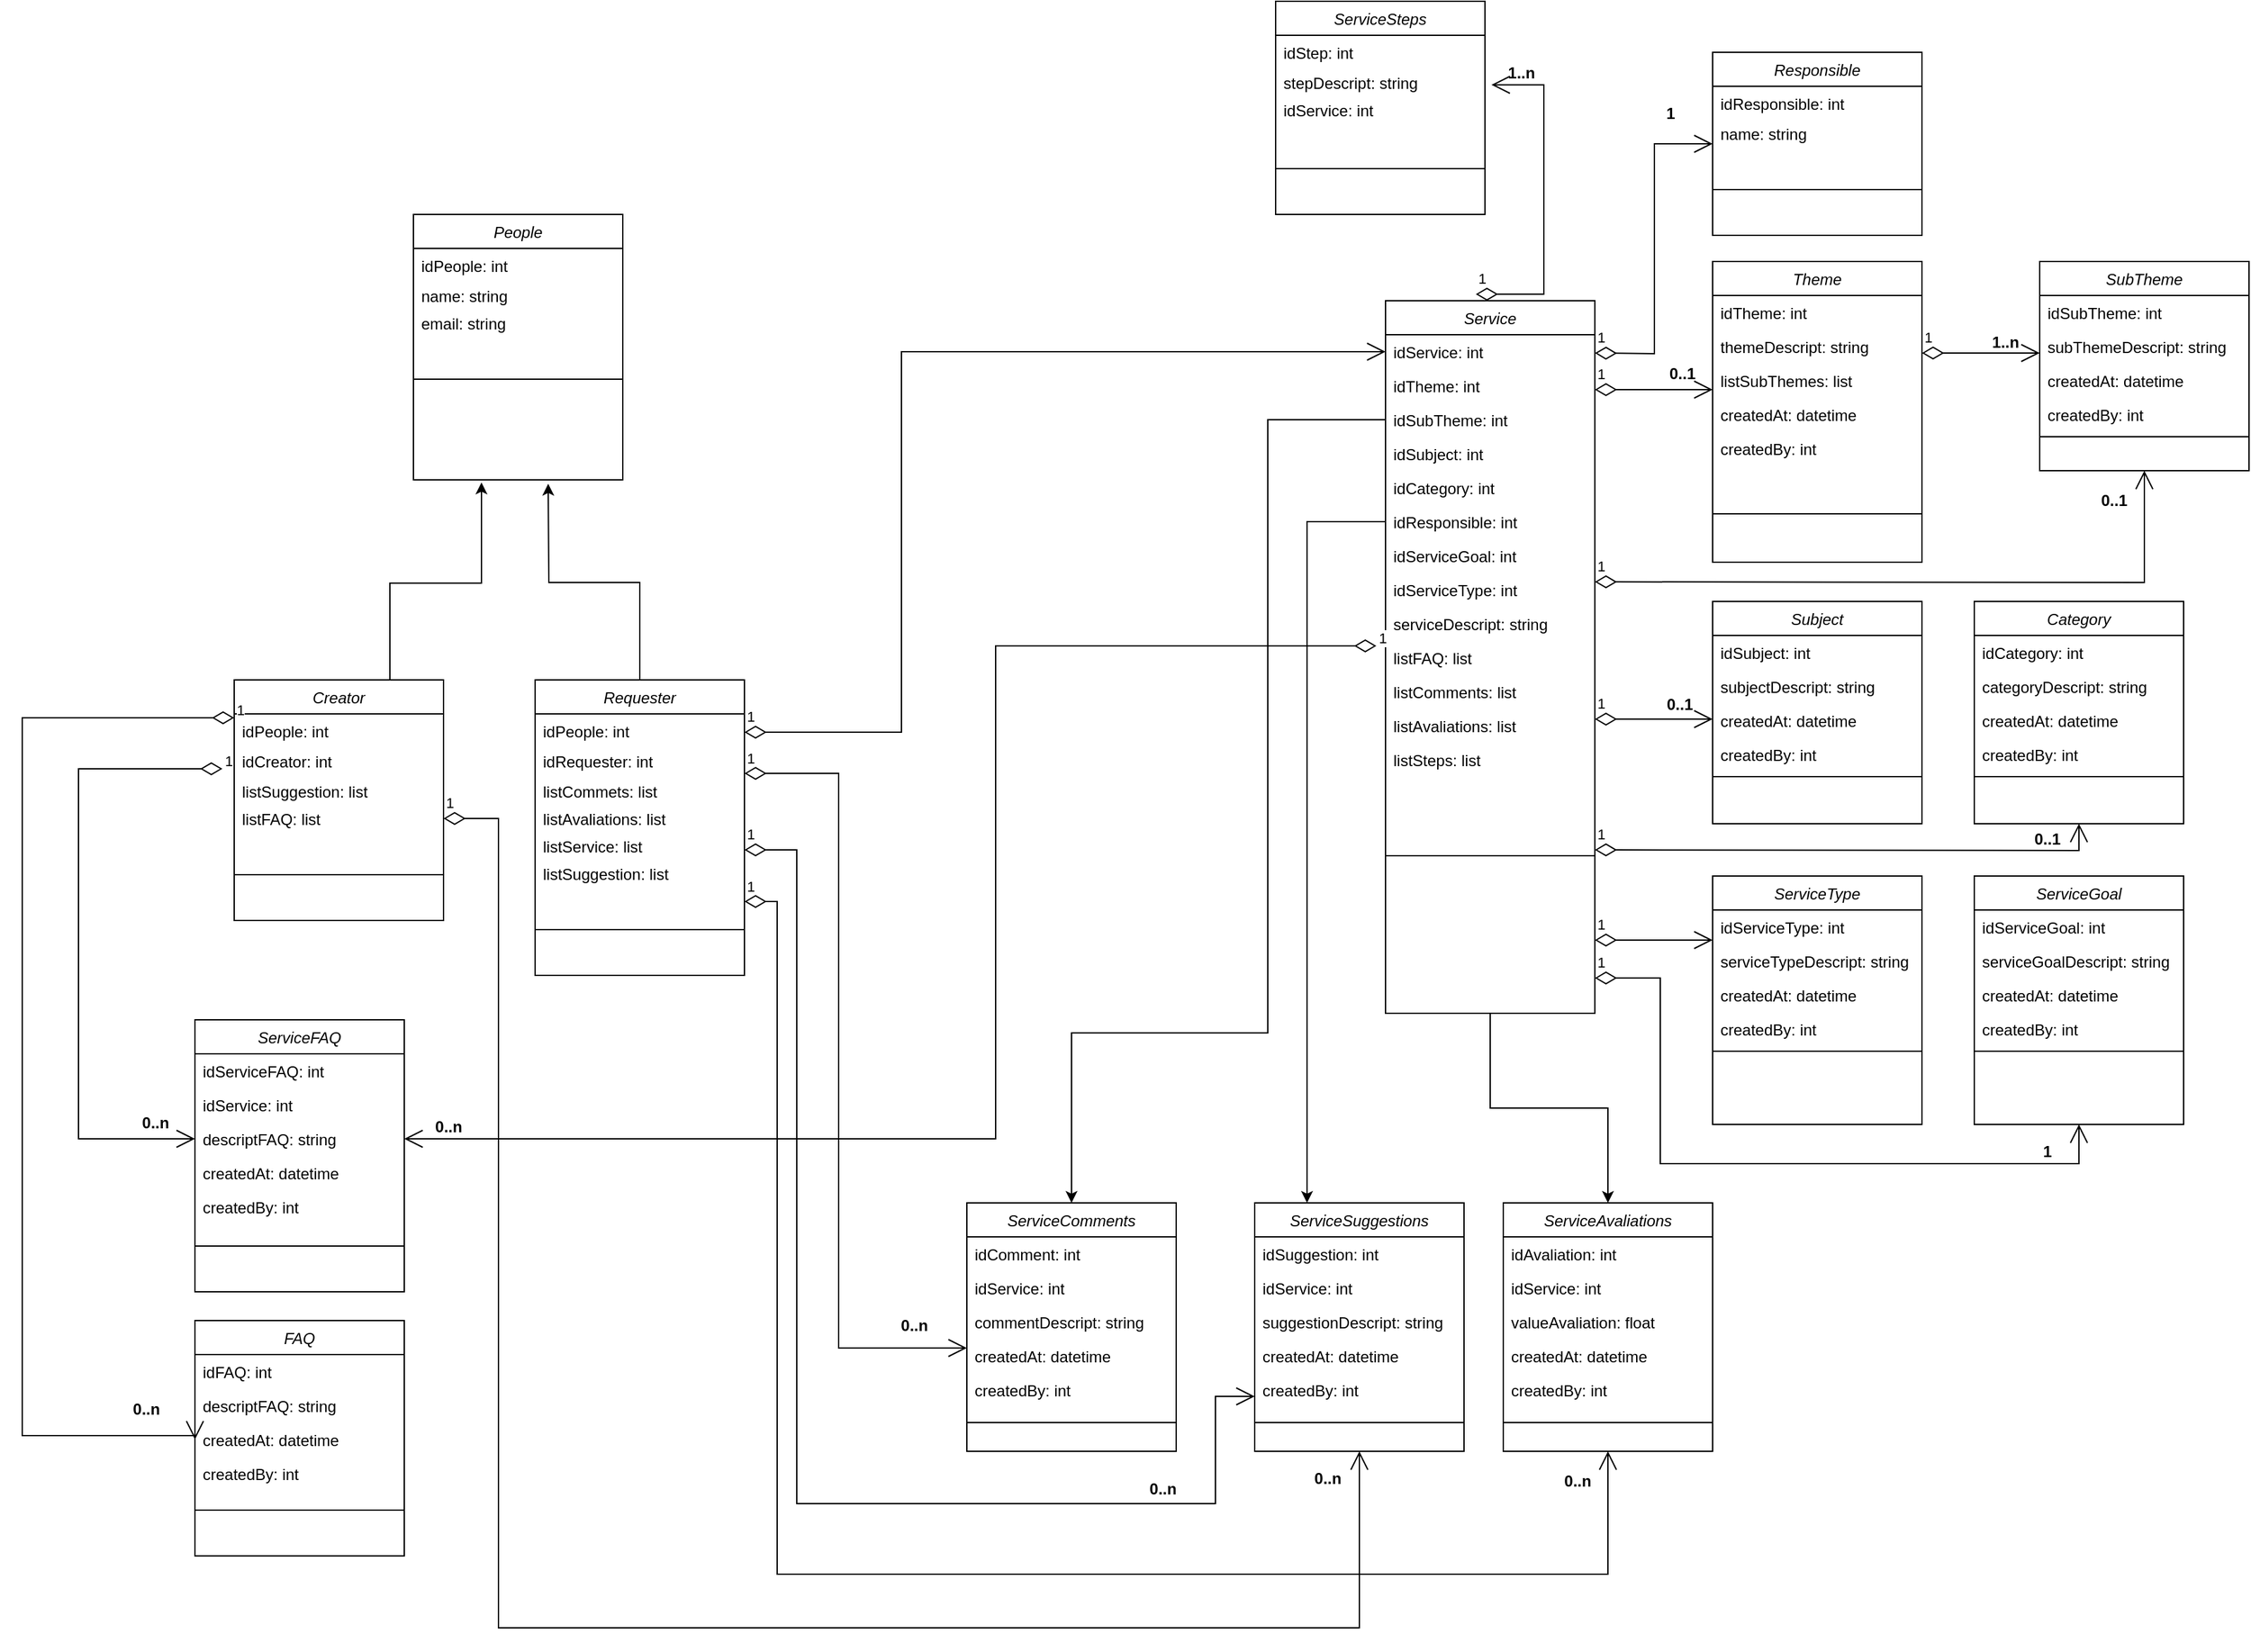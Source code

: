 <mxfile version="20.0.4" type="github">
  <diagram id="C5RBs43oDa-KdzZeNtuy" name="Page-1">
    <mxGraphModel dx="3216" dy="1891" grid="0" gridSize="10" guides="1" tooltips="1" connect="1" arrows="1" fold="1" page="1" pageScale="1" pageWidth="827" pageHeight="1169" math="0" shadow="0">
      <root>
        <mxCell id="WIyWlLk6GJQsqaUBKTNV-0" />
        <mxCell id="WIyWlLk6GJQsqaUBKTNV-1" parent="WIyWlLk6GJQsqaUBKTNV-0" />
        <mxCell id="zkfFHV4jXpPFQw0GAbJ--0" value="ServiceComments" style="swimlane;fontStyle=2;align=center;verticalAlign=top;childLayout=stackLayout;horizontal=1;startSize=26;horizontalStack=0;resizeParent=1;resizeLast=0;collapsible=1;marginBottom=0;rounded=0;shadow=0;strokeWidth=1;" parent="WIyWlLk6GJQsqaUBKTNV-1" vertex="1">
          <mxGeometry x="-570" y="210" width="160" height="190" as="geometry">
            <mxRectangle x="100" y="70" width="160" height="26" as="alternateBounds" />
          </mxGeometry>
        </mxCell>
        <mxCell id="zkfFHV4jXpPFQw0GAbJ--2" value="idComment: int " style="text;align=left;verticalAlign=top;spacingLeft=4;spacingRight=4;overflow=hidden;rotatable=0;points=[[0,0.5],[1,0.5]];portConstraint=eastwest;rounded=0;shadow=0;html=0;" parent="zkfFHV4jXpPFQw0GAbJ--0" vertex="1">
          <mxGeometry y="26" width="160" height="26" as="geometry" />
        </mxCell>
        <mxCell id="zkfFHV4jXpPFQw0GAbJ--1" value="idService: int" style="text;align=left;verticalAlign=top;spacingLeft=4;spacingRight=4;overflow=hidden;rotatable=0;points=[[0,0.5],[1,0.5]];portConstraint=eastwest;" parent="zkfFHV4jXpPFQw0GAbJ--0" vertex="1">
          <mxGeometry y="52" width="160" height="26" as="geometry" />
        </mxCell>
        <mxCell id="zkfFHV4jXpPFQw0GAbJ--3" value="commentDescript: string " style="text;align=left;verticalAlign=top;spacingLeft=4;spacingRight=4;overflow=hidden;rotatable=0;points=[[0,0.5],[1,0.5]];portConstraint=eastwest;rounded=0;shadow=0;html=0;" parent="zkfFHV4jXpPFQw0GAbJ--0" vertex="1">
          <mxGeometry y="78" width="160" height="26" as="geometry" />
        </mxCell>
        <mxCell id="2tZzeVilcOXzgJmBNHCo-1" value="createdAt: datetime" style="text;align=left;verticalAlign=top;spacingLeft=4;spacingRight=4;overflow=hidden;rotatable=0;points=[[0,0.5],[1,0.5]];portConstraint=eastwest;rounded=0;shadow=0;html=0;" parent="zkfFHV4jXpPFQw0GAbJ--0" vertex="1">
          <mxGeometry y="104" width="160" height="26" as="geometry" />
        </mxCell>
        <mxCell id="2tZzeVilcOXzgJmBNHCo-2" value="createdBy: int " style="text;align=left;verticalAlign=top;spacingLeft=4;spacingRight=4;overflow=hidden;rotatable=0;points=[[0,0.5],[1,0.5]];portConstraint=eastwest;rounded=0;shadow=0;html=0;" parent="zkfFHV4jXpPFQw0GAbJ--0" vertex="1">
          <mxGeometry y="130" width="160" height="36" as="geometry" />
        </mxCell>
        <mxCell id="zkfFHV4jXpPFQw0GAbJ--4" value="" style="line;html=1;strokeWidth=1;align=left;verticalAlign=middle;spacingTop=-1;spacingLeft=3;spacingRight=3;rotatable=0;labelPosition=right;points=[];portConstraint=eastwest;" parent="zkfFHV4jXpPFQw0GAbJ--0" vertex="1">
          <mxGeometry y="166" width="160" height="4" as="geometry" />
        </mxCell>
        <mxCell id="2tZzeVilcOXzgJmBNHCo-110" style="edgeStyle=orthogonalEdgeStyle;rounded=0;orthogonalLoop=1;jettySize=auto;html=1;" parent="WIyWlLk6GJQsqaUBKTNV-1" edge="1">
          <mxGeometry relative="1" as="geometry">
            <mxPoint x="-941" y="-341" as="targetPoint" />
            <mxPoint x="-1011" y="-187" as="sourcePoint" />
            <Array as="points">
              <mxPoint x="-1011" y="-264" />
              <mxPoint x="-941" y="-264" />
            </Array>
          </mxGeometry>
        </mxCell>
        <mxCell id="zkfFHV4jXpPFQw0GAbJ--13" value="Creator" style="swimlane;fontStyle=2;align=center;verticalAlign=top;childLayout=stackLayout;horizontal=1;startSize=26;horizontalStack=0;resizeParent=1;resizeLast=0;collapsible=1;marginBottom=0;rounded=0;shadow=0;strokeWidth=1;" parent="WIyWlLk6GJQsqaUBKTNV-1" vertex="1">
          <mxGeometry x="-1130" y="-190" width="160" height="184" as="geometry">
            <mxRectangle x="340" y="380" width="170" height="26" as="alternateBounds" />
          </mxGeometry>
        </mxCell>
        <mxCell id="2tZzeVilcOXzgJmBNHCo-99" value="idPeople: int" style="text;align=left;verticalAlign=top;spacingLeft=4;spacingRight=4;overflow=hidden;rotatable=0;points=[[0,0.5],[1,0.5]];portConstraint=eastwest;" parent="zkfFHV4jXpPFQw0GAbJ--13" vertex="1">
          <mxGeometry y="26" width="160" height="23" as="geometry" />
        </mxCell>
        <mxCell id="2tZzeVilcOXzgJmBNHCo-11" value="idCreator: int" style="text;align=left;verticalAlign=top;spacingLeft=4;spacingRight=4;overflow=hidden;rotatable=0;points=[[0,0.5],[1,0.5]];portConstraint=eastwest;" parent="zkfFHV4jXpPFQw0GAbJ--13" vertex="1">
          <mxGeometry y="49" width="160" height="23" as="geometry" />
        </mxCell>
        <mxCell id="2tZzeVilcOXzgJmBNHCo-182" value="1" style="endArrow=open;html=1;endSize=12;startArrow=diamondThin;startSize=14;startFill=0;edgeStyle=orthogonalEdgeStyle;align=left;verticalAlign=bottom;rounded=0;entryX=0;entryY=0.5;entryDx=0;entryDy=0;" parent="zkfFHV4jXpPFQw0GAbJ--13" target="2tZzeVilcOXzgJmBNHCo-65" edge="1">
          <mxGeometry x="-1" y="3" relative="1" as="geometry">
            <mxPoint x="-9" y="68" as="sourcePoint" />
            <mxPoint x="-128" y="391" as="targetPoint" />
            <Array as="points">
              <mxPoint x="-119" y="68" />
              <mxPoint x="-119" y="351" />
            </Array>
          </mxGeometry>
        </mxCell>
        <mxCell id="2tZzeVilcOXzgJmBNHCo-201" value="listSuggestion: list" style="text;align=left;verticalAlign=top;spacingLeft=4;spacingRight=4;overflow=hidden;rotatable=0;points=[[0,0.5],[1,0.5]];portConstraint=eastwest;" parent="zkfFHV4jXpPFQw0GAbJ--13" vertex="1">
          <mxGeometry y="72" width="160" height="21" as="geometry" />
        </mxCell>
        <mxCell id="2tZzeVilcOXzgJmBNHCo-221" value="listFAQ: list" style="text;align=left;verticalAlign=top;spacingLeft=4;spacingRight=4;overflow=hidden;rotatable=0;points=[[0,0.5],[1,0.5]];portConstraint=eastwest;" parent="zkfFHV4jXpPFQw0GAbJ--13" vertex="1">
          <mxGeometry y="93" width="160" height="21" as="geometry" />
        </mxCell>
        <mxCell id="zkfFHV4jXpPFQw0GAbJ--15" value="" style="line;html=1;strokeWidth=1;align=left;verticalAlign=middle;spacingTop=-1;spacingLeft=3;spacingRight=3;rotatable=0;labelPosition=right;points=[];portConstraint=eastwest;" parent="zkfFHV4jXpPFQw0GAbJ--13" vertex="1">
          <mxGeometry y="114" width="160" height="70" as="geometry" />
        </mxCell>
        <mxCell id="zkfFHV4jXpPFQw0GAbJ--17" value="Theme" style="swimlane;fontStyle=2;align=center;verticalAlign=top;childLayout=stackLayout;horizontal=1;startSize=26;horizontalStack=0;resizeParent=1;resizeLast=0;collapsible=1;marginBottom=0;rounded=0;shadow=0;strokeWidth=1;" parent="WIyWlLk6GJQsqaUBKTNV-1" vertex="1">
          <mxGeometry y="-510" width="160" height="230" as="geometry">
            <mxRectangle x="550" y="140" width="160" height="26" as="alternateBounds" />
          </mxGeometry>
        </mxCell>
        <mxCell id="zkfFHV4jXpPFQw0GAbJ--18" value="idTheme: int " style="text;align=left;verticalAlign=top;spacingLeft=4;spacingRight=4;overflow=hidden;rotatable=0;points=[[0,0.5],[1,0.5]];portConstraint=eastwest;" parent="zkfFHV4jXpPFQw0GAbJ--17" vertex="1">
          <mxGeometry y="26" width="160" height="26" as="geometry" />
        </mxCell>
        <mxCell id="zkfFHV4jXpPFQw0GAbJ--19" value="themeDescript: string" style="text;align=left;verticalAlign=top;spacingLeft=4;spacingRight=4;overflow=hidden;rotatable=0;points=[[0,0.5],[1,0.5]];portConstraint=eastwest;rounded=0;shadow=0;html=0;" parent="zkfFHV4jXpPFQw0GAbJ--17" vertex="1">
          <mxGeometry y="52" width="160" height="26" as="geometry" />
        </mxCell>
        <mxCell id="2tZzeVilcOXzgJmBNHCo-122" value="listSubThemes: list" style="text;align=left;verticalAlign=top;spacingLeft=4;spacingRight=4;overflow=hidden;rotatable=0;points=[[0,0.5],[1,0.5]];portConstraint=eastwest;" parent="zkfFHV4jXpPFQw0GAbJ--17" vertex="1">
          <mxGeometry y="78" width="160" height="26" as="geometry" />
        </mxCell>
        <mxCell id="zkfFHV4jXpPFQw0GAbJ--20" value="createdAt: datetime" style="text;align=left;verticalAlign=top;spacingLeft=4;spacingRight=4;overflow=hidden;rotatable=0;points=[[0,0.5],[1,0.5]];portConstraint=eastwest;rounded=0;shadow=0;html=0;" parent="zkfFHV4jXpPFQw0GAbJ--17" vertex="1">
          <mxGeometry y="104" width="160" height="26" as="geometry" />
        </mxCell>
        <mxCell id="zkfFHV4jXpPFQw0GAbJ--21" value="createdBy: int " style="text;align=left;verticalAlign=top;spacingLeft=4;spacingRight=4;overflow=hidden;rotatable=0;points=[[0,0.5],[1,0.5]];portConstraint=eastwest;rounded=0;shadow=0;html=0;" parent="zkfFHV4jXpPFQw0GAbJ--17" vertex="1">
          <mxGeometry y="130" width="160" height="26" as="geometry" />
        </mxCell>
        <mxCell id="zkfFHV4jXpPFQw0GAbJ--23" value="" style="line;html=1;strokeWidth=1;align=left;verticalAlign=middle;spacingTop=-1;spacingLeft=3;spacingRight=3;rotatable=0;labelPosition=right;points=[];portConstraint=eastwest;" parent="zkfFHV4jXpPFQw0GAbJ--17" vertex="1">
          <mxGeometry y="156" width="160" height="74" as="geometry" />
        </mxCell>
        <mxCell id="2tZzeVilcOXzgJmBNHCo-3" value="ServiceAvaliations" style="swimlane;fontStyle=2;align=center;verticalAlign=top;childLayout=stackLayout;horizontal=1;startSize=26;horizontalStack=0;resizeParent=1;resizeLast=0;collapsible=1;marginBottom=0;rounded=0;shadow=0;strokeWidth=1;" parent="WIyWlLk6GJQsqaUBKTNV-1" vertex="1">
          <mxGeometry x="-160" y="210" width="160" height="190" as="geometry">
            <mxRectangle x="100" y="70" width="160" height="26" as="alternateBounds" />
          </mxGeometry>
        </mxCell>
        <mxCell id="2tZzeVilcOXzgJmBNHCo-4" value="idAvaliation: int " style="text;align=left;verticalAlign=top;spacingLeft=4;spacingRight=4;overflow=hidden;rotatable=0;points=[[0,0.5],[1,0.5]];portConstraint=eastwest;rounded=0;shadow=0;html=0;" parent="2tZzeVilcOXzgJmBNHCo-3" vertex="1">
          <mxGeometry y="26" width="160" height="26" as="geometry" />
        </mxCell>
        <mxCell id="2tZzeVilcOXzgJmBNHCo-5" value="idService: int" style="text;align=left;verticalAlign=top;spacingLeft=4;spacingRight=4;overflow=hidden;rotatable=0;points=[[0,0.5],[1,0.5]];portConstraint=eastwest;" parent="2tZzeVilcOXzgJmBNHCo-3" vertex="1">
          <mxGeometry y="52" width="160" height="26" as="geometry" />
        </mxCell>
        <mxCell id="2tZzeVilcOXzgJmBNHCo-6" value="valueAvaliation: float " style="text;align=left;verticalAlign=top;spacingLeft=4;spacingRight=4;overflow=hidden;rotatable=0;points=[[0,0.5],[1,0.5]];portConstraint=eastwest;rounded=0;shadow=0;html=0;" parent="2tZzeVilcOXzgJmBNHCo-3" vertex="1">
          <mxGeometry y="78" width="160" height="26" as="geometry" />
        </mxCell>
        <mxCell id="2tZzeVilcOXzgJmBNHCo-7" value="createdAt: datetime" style="text;align=left;verticalAlign=top;spacingLeft=4;spacingRight=4;overflow=hidden;rotatable=0;points=[[0,0.5],[1,0.5]];portConstraint=eastwest;rounded=0;shadow=0;html=0;" parent="2tZzeVilcOXzgJmBNHCo-3" vertex="1">
          <mxGeometry y="104" width="160" height="26" as="geometry" />
        </mxCell>
        <mxCell id="2tZzeVilcOXzgJmBNHCo-8" value="createdBy: int " style="text;align=left;verticalAlign=top;spacingLeft=4;spacingRight=4;overflow=hidden;rotatable=0;points=[[0,0.5],[1,0.5]];portConstraint=eastwest;rounded=0;shadow=0;html=0;" parent="2tZzeVilcOXzgJmBNHCo-3" vertex="1">
          <mxGeometry y="130" width="160" height="36" as="geometry" />
        </mxCell>
        <mxCell id="2tZzeVilcOXzgJmBNHCo-9" value="" style="line;html=1;strokeWidth=1;align=left;verticalAlign=middle;spacingTop=-1;spacingLeft=3;spacingRight=3;rotatable=0;labelPosition=right;points=[];portConstraint=eastwest;" parent="2tZzeVilcOXzgJmBNHCo-3" vertex="1">
          <mxGeometry y="166" width="160" height="4" as="geometry" />
        </mxCell>
        <mxCell id="2tZzeVilcOXzgJmBNHCo-14" value="SubTheme" style="swimlane;fontStyle=2;align=center;verticalAlign=top;childLayout=stackLayout;horizontal=1;startSize=26;horizontalStack=0;resizeParent=1;resizeLast=0;collapsible=1;marginBottom=0;rounded=0;shadow=0;strokeWidth=1;" parent="WIyWlLk6GJQsqaUBKTNV-1" vertex="1">
          <mxGeometry x="250" y="-510" width="160" height="160" as="geometry">
            <mxRectangle x="550" y="140" width="160" height="26" as="alternateBounds" />
          </mxGeometry>
        </mxCell>
        <mxCell id="2tZzeVilcOXzgJmBNHCo-15" value="idSubTheme: int " style="text;align=left;verticalAlign=top;spacingLeft=4;spacingRight=4;overflow=hidden;rotatable=0;points=[[0,0.5],[1,0.5]];portConstraint=eastwest;" parent="2tZzeVilcOXzgJmBNHCo-14" vertex="1">
          <mxGeometry y="26" width="160" height="26" as="geometry" />
        </mxCell>
        <mxCell id="2tZzeVilcOXzgJmBNHCo-16" value="subThemeDescript: string" style="text;align=left;verticalAlign=top;spacingLeft=4;spacingRight=4;overflow=hidden;rotatable=0;points=[[0,0.5],[1,0.5]];portConstraint=eastwest;rounded=0;shadow=0;html=0;" parent="2tZzeVilcOXzgJmBNHCo-14" vertex="1">
          <mxGeometry y="52" width="160" height="26" as="geometry" />
        </mxCell>
        <mxCell id="2tZzeVilcOXzgJmBNHCo-17" value="createdAt: datetime" style="text;align=left;verticalAlign=top;spacingLeft=4;spacingRight=4;overflow=hidden;rotatable=0;points=[[0,0.5],[1,0.5]];portConstraint=eastwest;rounded=0;shadow=0;html=0;" parent="2tZzeVilcOXzgJmBNHCo-14" vertex="1">
          <mxGeometry y="78" width="160" height="26" as="geometry" />
        </mxCell>
        <mxCell id="2tZzeVilcOXzgJmBNHCo-18" value="createdBy: int " style="text;align=left;verticalAlign=top;spacingLeft=4;spacingRight=4;overflow=hidden;rotatable=0;points=[[0,0.5],[1,0.5]];portConstraint=eastwest;rounded=0;shadow=0;html=0;" parent="2tZzeVilcOXzgJmBNHCo-14" vertex="1">
          <mxGeometry y="104" width="160" height="26" as="geometry" />
        </mxCell>
        <mxCell id="2tZzeVilcOXzgJmBNHCo-20" value="" style="line;html=1;strokeWidth=1;align=left;verticalAlign=middle;spacingTop=-1;spacingLeft=3;spacingRight=3;rotatable=0;labelPosition=right;points=[];portConstraint=eastwest;" parent="2tZzeVilcOXzgJmBNHCo-14" vertex="1">
          <mxGeometry y="130" width="160" height="8" as="geometry" />
        </mxCell>
        <mxCell id="2tZzeVilcOXzgJmBNHCo-24" value="Responsible" style="swimlane;fontStyle=2;align=center;verticalAlign=top;childLayout=stackLayout;horizontal=1;startSize=26;horizontalStack=0;resizeParent=1;resizeLast=0;collapsible=1;marginBottom=0;rounded=0;shadow=0;strokeWidth=1;" parent="WIyWlLk6GJQsqaUBKTNV-1" vertex="1">
          <mxGeometry y="-670" width="160" height="140" as="geometry">
            <mxRectangle x="340" y="380" width="170" height="26" as="alternateBounds" />
          </mxGeometry>
        </mxCell>
        <mxCell id="2tZzeVilcOXzgJmBNHCo-25" value="idResponsible: int " style="text;align=left;verticalAlign=top;spacingLeft=4;spacingRight=4;overflow=hidden;rotatable=0;points=[[0,0.5],[1,0.5]];portConstraint=eastwest;" parent="2tZzeVilcOXzgJmBNHCo-24" vertex="1">
          <mxGeometry y="26" width="160" height="23" as="geometry" />
        </mxCell>
        <mxCell id="2tZzeVilcOXzgJmBNHCo-199" value="name: string" style="text;align=left;verticalAlign=top;spacingLeft=4;spacingRight=4;overflow=hidden;rotatable=0;points=[[0,0.5],[1,0.5]];portConstraint=eastwest;" parent="2tZzeVilcOXzgJmBNHCo-24" vertex="1">
          <mxGeometry y="49" width="160" height="21" as="geometry" />
        </mxCell>
        <mxCell id="2tZzeVilcOXzgJmBNHCo-28" value="" style="line;html=1;strokeWidth=1;align=left;verticalAlign=middle;spacingTop=-1;spacingLeft=3;spacingRight=3;rotatable=0;labelPosition=right;points=[];portConstraint=eastwest;" parent="2tZzeVilcOXzgJmBNHCo-24" vertex="1">
          <mxGeometry y="70" width="160" height="70" as="geometry" />
        </mxCell>
        <mxCell id="2tZzeVilcOXzgJmBNHCo-166" style="edgeStyle=orthogonalEdgeStyle;rounded=0;orthogonalLoop=1;jettySize=auto;html=1;exitX=0.5;exitY=1;exitDx=0;exitDy=0;" parent="WIyWlLk6GJQsqaUBKTNV-1" source="2tZzeVilcOXzgJmBNHCo-29" target="2tZzeVilcOXzgJmBNHCo-3" edge="1">
          <mxGeometry relative="1" as="geometry" />
        </mxCell>
        <mxCell id="2tZzeVilcOXzgJmBNHCo-29" value="Service" style="swimlane;fontStyle=2;align=center;verticalAlign=top;childLayout=stackLayout;horizontal=1;startSize=26;horizontalStack=0;resizeParent=1;resizeLast=0;collapsible=1;marginBottom=0;rounded=0;shadow=0;strokeWidth=1;" parent="WIyWlLk6GJQsqaUBKTNV-1" vertex="1">
          <mxGeometry x="-250" y="-480" width="160" height="545" as="geometry">
            <mxRectangle x="550" y="140" width="160" height="26" as="alternateBounds" />
          </mxGeometry>
        </mxCell>
        <mxCell id="2tZzeVilcOXzgJmBNHCo-132" value="idService: int " style="text;align=left;verticalAlign=top;spacingLeft=4;spacingRight=4;overflow=hidden;rotatable=0;points=[[0,0.5],[1,0.5]];portConstraint=eastwest;" parent="2tZzeVilcOXzgJmBNHCo-29" vertex="1">
          <mxGeometry y="26" width="160" height="26" as="geometry" />
        </mxCell>
        <mxCell id="2tZzeVilcOXzgJmBNHCo-30" value="idTheme: int" style="text;align=left;verticalAlign=top;spacingLeft=4;spacingRight=4;overflow=hidden;rotatable=0;points=[[0,0.5],[1,0.5]];portConstraint=eastwest;" parent="2tZzeVilcOXzgJmBNHCo-29" vertex="1">
          <mxGeometry y="52" width="160" height="26" as="geometry" />
        </mxCell>
        <mxCell id="2tZzeVilcOXzgJmBNHCo-31" value="idSubTheme: int" style="text;align=left;verticalAlign=top;spacingLeft=4;spacingRight=4;overflow=hidden;rotatable=0;points=[[0,0.5],[1,0.5]];portConstraint=eastwest;rounded=0;shadow=0;html=0;" parent="2tZzeVilcOXzgJmBNHCo-29" vertex="1">
          <mxGeometry y="78" width="160" height="26" as="geometry" />
        </mxCell>
        <mxCell id="2tZzeVilcOXzgJmBNHCo-32" value="idSubject: int" style="text;align=left;verticalAlign=top;spacingLeft=4;spacingRight=4;overflow=hidden;rotatable=0;points=[[0,0.5],[1,0.5]];portConstraint=eastwest;rounded=0;shadow=0;html=0;" parent="2tZzeVilcOXzgJmBNHCo-29" vertex="1">
          <mxGeometry y="104" width="160" height="26" as="geometry" />
        </mxCell>
        <mxCell id="2tZzeVilcOXzgJmBNHCo-33" value="idCategory: int" style="text;align=left;verticalAlign=top;spacingLeft=4;spacingRight=4;overflow=hidden;rotatable=0;points=[[0,0.5],[1,0.5]];portConstraint=eastwest;rounded=0;shadow=0;html=0;" parent="2tZzeVilcOXzgJmBNHCo-29" vertex="1">
          <mxGeometry y="130" width="160" height="26" as="geometry" />
        </mxCell>
        <mxCell id="2tZzeVilcOXzgJmBNHCo-115" value="idResponsible: int" style="text;align=left;verticalAlign=top;spacingLeft=4;spacingRight=4;overflow=hidden;rotatable=0;points=[[0,0.5],[1,0.5]];portConstraint=eastwest;rounded=0;shadow=0;html=0;" parent="2tZzeVilcOXzgJmBNHCo-29" vertex="1">
          <mxGeometry y="156" width="160" height="26" as="geometry" />
        </mxCell>
        <mxCell id="2tZzeVilcOXzgJmBNHCo-34" value="idServiceGoal: int" style="text;align=left;verticalAlign=top;spacingLeft=4;spacingRight=4;overflow=hidden;rotatable=0;points=[[0,0.5],[1,0.5]];portConstraint=eastwest;rounded=0;shadow=0;html=0;" parent="2tZzeVilcOXzgJmBNHCo-29" vertex="1">
          <mxGeometry y="182" width="160" height="26" as="geometry" />
        </mxCell>
        <mxCell id="2tZzeVilcOXzgJmBNHCo-112" value="idServiceType: int" style="text;align=left;verticalAlign=top;spacingLeft=4;spacingRight=4;overflow=hidden;rotatable=0;points=[[0,0.5],[1,0.5]];portConstraint=eastwest;rounded=0;shadow=0;html=0;" parent="2tZzeVilcOXzgJmBNHCo-29" vertex="1">
          <mxGeometry y="208" width="160" height="26" as="geometry" />
        </mxCell>
        <mxCell id="2tZzeVilcOXzgJmBNHCo-113" value="serviceDescript: string" style="text;align=left;verticalAlign=top;spacingLeft=4;spacingRight=4;overflow=hidden;rotatable=0;points=[[0,0.5],[1,0.5]];portConstraint=eastwest;rounded=0;shadow=0;html=0;" parent="2tZzeVilcOXzgJmBNHCo-29" vertex="1">
          <mxGeometry y="234" width="160" height="26" as="geometry" />
        </mxCell>
        <mxCell id="vBYXtD1ZkJmj51kOS6ZF-0" value="1" style="endArrow=open;html=1;endSize=12;startArrow=diamondThin;startSize=14;startFill=0;edgeStyle=orthogonalEdgeStyle;align=left;verticalAlign=bottom;rounded=0;entryX=1;entryY=0.5;entryDx=0;entryDy=0;" edge="1" parent="2tZzeVilcOXzgJmBNHCo-29" target="2tZzeVilcOXzgJmBNHCo-65">
          <mxGeometry x="-1" y="3" relative="1" as="geometry">
            <mxPoint x="-7" y="264" as="sourcePoint" />
            <mxPoint x="153" y="264" as="targetPoint" />
            <Array as="points">
              <mxPoint x="-298" y="264" />
              <mxPoint x="-298" y="641" />
            </Array>
          </mxGeometry>
        </mxCell>
        <mxCell id="2tZzeVilcOXzgJmBNHCo-114" value="listFAQ: list" style="text;align=left;verticalAlign=top;spacingLeft=4;spacingRight=4;overflow=hidden;rotatable=0;points=[[0,0.5],[1,0.5]];portConstraint=eastwest;rounded=0;shadow=0;html=0;" parent="2tZzeVilcOXzgJmBNHCo-29" vertex="1">
          <mxGeometry y="260" width="160" height="26" as="geometry" />
        </mxCell>
        <mxCell id="2tZzeVilcOXzgJmBNHCo-119" value="listComments: list" style="text;align=left;verticalAlign=top;spacingLeft=4;spacingRight=4;overflow=hidden;rotatable=0;points=[[0,0.5],[1,0.5]];portConstraint=eastwest;rounded=0;shadow=0;html=0;" parent="2tZzeVilcOXzgJmBNHCo-29" vertex="1">
          <mxGeometry y="286" width="160" height="26" as="geometry" />
        </mxCell>
        <mxCell id="2tZzeVilcOXzgJmBNHCo-120" value="listAvaliations: list" style="text;align=left;verticalAlign=top;spacingLeft=4;spacingRight=4;overflow=hidden;rotatable=0;points=[[0,0.5],[1,0.5]];portConstraint=eastwest;rounded=0;shadow=0;html=0;" parent="2tZzeVilcOXzgJmBNHCo-29" vertex="1">
          <mxGeometry y="312" width="160" height="26" as="geometry" />
        </mxCell>
        <mxCell id="2tZzeVilcOXzgJmBNHCo-210" value="listSteps: list" style="text;align=left;verticalAlign=top;spacingLeft=4;spacingRight=4;overflow=hidden;rotatable=0;points=[[0,0.5],[1,0.5]];portConstraint=eastwest;rounded=0;shadow=0;html=0;" parent="2tZzeVilcOXzgJmBNHCo-29" vertex="1">
          <mxGeometry y="338" width="160" height="26" as="geometry" />
        </mxCell>
        <mxCell id="2tZzeVilcOXzgJmBNHCo-35" value="" style="line;html=1;strokeWidth=1;align=left;verticalAlign=middle;spacingTop=-1;spacingLeft=3;spacingRight=3;rotatable=0;labelPosition=right;points=[];portConstraint=eastwest;" parent="2tZzeVilcOXzgJmBNHCo-29" vertex="1">
          <mxGeometry y="364" width="160" height="121" as="geometry" />
        </mxCell>
        <mxCell id="2tZzeVilcOXzgJmBNHCo-39" value="ServiceGoal" style="swimlane;fontStyle=2;align=center;verticalAlign=top;childLayout=stackLayout;horizontal=1;startSize=26;horizontalStack=0;resizeParent=1;resizeLast=0;collapsible=1;marginBottom=0;rounded=0;shadow=0;strokeWidth=1;" parent="WIyWlLk6GJQsqaUBKTNV-1" vertex="1">
          <mxGeometry x="200" y="-40" width="160" height="190" as="geometry">
            <mxRectangle x="550" y="140" width="160" height="26" as="alternateBounds" />
          </mxGeometry>
        </mxCell>
        <mxCell id="2tZzeVilcOXzgJmBNHCo-40" value="idServiceGoal: int " style="text;align=left;verticalAlign=top;spacingLeft=4;spacingRight=4;overflow=hidden;rotatable=0;points=[[0,0.5],[1,0.5]];portConstraint=eastwest;" parent="2tZzeVilcOXzgJmBNHCo-39" vertex="1">
          <mxGeometry y="26" width="160" height="26" as="geometry" />
        </mxCell>
        <mxCell id="2tZzeVilcOXzgJmBNHCo-42" value="serviceGoalDescript: string" style="text;align=left;verticalAlign=top;spacingLeft=4;spacingRight=4;overflow=hidden;rotatable=0;points=[[0,0.5],[1,0.5]];portConstraint=eastwest;rounded=0;shadow=0;html=0;" parent="2tZzeVilcOXzgJmBNHCo-39" vertex="1">
          <mxGeometry y="52" width="160" height="26" as="geometry" />
        </mxCell>
        <mxCell id="2tZzeVilcOXzgJmBNHCo-43" value="createdAt: datetime" style="text;align=left;verticalAlign=top;spacingLeft=4;spacingRight=4;overflow=hidden;rotatable=0;points=[[0,0.5],[1,0.5]];portConstraint=eastwest;rounded=0;shadow=0;html=0;" parent="2tZzeVilcOXzgJmBNHCo-39" vertex="1">
          <mxGeometry y="78" width="160" height="26" as="geometry" />
        </mxCell>
        <mxCell id="2tZzeVilcOXzgJmBNHCo-44" value="createdBy: int " style="text;align=left;verticalAlign=top;spacingLeft=4;spacingRight=4;overflow=hidden;rotatable=0;points=[[0,0.5],[1,0.5]];portConstraint=eastwest;rounded=0;shadow=0;html=0;" parent="2tZzeVilcOXzgJmBNHCo-39" vertex="1">
          <mxGeometry y="104" width="160" height="26" as="geometry" />
        </mxCell>
        <mxCell id="2tZzeVilcOXzgJmBNHCo-45" value="" style="line;html=1;strokeWidth=1;align=left;verticalAlign=middle;spacingTop=-1;spacingLeft=3;spacingRight=3;rotatable=0;labelPosition=right;points=[];portConstraint=eastwest;" parent="2tZzeVilcOXzgJmBNHCo-39" vertex="1">
          <mxGeometry y="130" width="160" height="8" as="geometry" />
        </mxCell>
        <mxCell id="2tZzeVilcOXzgJmBNHCo-49" value="ServiceType" style="swimlane;fontStyle=2;align=center;verticalAlign=top;childLayout=stackLayout;horizontal=1;startSize=26;horizontalStack=0;resizeParent=1;resizeLast=0;collapsible=1;marginBottom=0;rounded=0;shadow=0;strokeWidth=1;" parent="WIyWlLk6GJQsqaUBKTNV-1" vertex="1">
          <mxGeometry y="-40" width="160" height="190" as="geometry">
            <mxRectangle x="550" y="140" width="160" height="26" as="alternateBounds" />
          </mxGeometry>
        </mxCell>
        <mxCell id="2tZzeVilcOXzgJmBNHCo-50" value="idServiceType: int " style="text;align=left;verticalAlign=top;spacingLeft=4;spacingRight=4;overflow=hidden;rotatable=0;points=[[0,0.5],[1,0.5]];portConstraint=eastwest;" parent="2tZzeVilcOXzgJmBNHCo-49" vertex="1">
          <mxGeometry y="26" width="160" height="26" as="geometry" />
        </mxCell>
        <mxCell id="2tZzeVilcOXzgJmBNHCo-160" value="1" style="endArrow=open;html=1;endSize=12;startArrow=diamondThin;startSize=14;startFill=0;edgeStyle=orthogonalEdgeStyle;align=left;verticalAlign=bottom;rounded=0;entryX=0.5;entryY=1;entryDx=0;entryDy=0;" parent="2tZzeVilcOXzgJmBNHCo-49" target="2tZzeVilcOXzgJmBNHCo-39" edge="1">
          <mxGeometry x="-1" y="3" relative="1" as="geometry">
            <mxPoint x="-90" y="78" as="sourcePoint" />
            <mxPoint x="-40" y="220" as="targetPoint" />
            <Array as="points">
              <mxPoint x="-40" y="78" />
              <mxPoint x="-40" y="220" />
              <mxPoint x="280" y="220" />
            </Array>
          </mxGeometry>
        </mxCell>
        <mxCell id="2tZzeVilcOXzgJmBNHCo-52" value="serviceTypeDescript: string" style="text;align=left;verticalAlign=top;spacingLeft=4;spacingRight=4;overflow=hidden;rotatable=0;points=[[0,0.5],[1,0.5]];portConstraint=eastwest;rounded=0;shadow=0;html=0;" parent="2tZzeVilcOXzgJmBNHCo-49" vertex="1">
          <mxGeometry y="52" width="160" height="26" as="geometry" />
        </mxCell>
        <mxCell id="2tZzeVilcOXzgJmBNHCo-53" value="createdAt: datetime" style="text;align=left;verticalAlign=top;spacingLeft=4;spacingRight=4;overflow=hidden;rotatable=0;points=[[0,0.5],[1,0.5]];portConstraint=eastwest;rounded=0;shadow=0;html=0;" parent="2tZzeVilcOXzgJmBNHCo-49" vertex="1">
          <mxGeometry y="78" width="160" height="26" as="geometry" />
        </mxCell>
        <mxCell id="2tZzeVilcOXzgJmBNHCo-54" value="createdBy: int " style="text;align=left;verticalAlign=top;spacingLeft=4;spacingRight=4;overflow=hidden;rotatable=0;points=[[0,0.5],[1,0.5]];portConstraint=eastwest;rounded=0;shadow=0;html=0;" parent="2tZzeVilcOXzgJmBNHCo-49" vertex="1">
          <mxGeometry y="104" width="160" height="26" as="geometry" />
        </mxCell>
        <mxCell id="2tZzeVilcOXzgJmBNHCo-55" value="" style="line;html=1;strokeWidth=1;align=left;verticalAlign=middle;spacingTop=-1;spacingLeft=3;spacingRight=3;rotatable=0;labelPosition=right;points=[];portConstraint=eastwest;" parent="2tZzeVilcOXzgJmBNHCo-49" vertex="1">
          <mxGeometry y="130" width="160" height="8" as="geometry" />
        </mxCell>
        <mxCell id="2tZzeVilcOXzgJmBNHCo-62" value="ServiceFAQ" style="swimlane;fontStyle=2;align=center;verticalAlign=top;childLayout=stackLayout;horizontal=1;startSize=26;horizontalStack=0;resizeParent=1;resizeLast=0;collapsible=1;marginBottom=0;rounded=0;shadow=0;strokeWidth=1;" parent="WIyWlLk6GJQsqaUBKTNV-1" vertex="1">
          <mxGeometry x="-1160" y="70" width="160" height="208" as="geometry">
            <mxRectangle x="550" y="140" width="160" height="26" as="alternateBounds" />
          </mxGeometry>
        </mxCell>
        <mxCell id="2tZzeVilcOXzgJmBNHCo-63" value="idServiceFAQ: int " style="text;align=left;verticalAlign=top;spacingLeft=4;spacingRight=4;overflow=hidden;rotatable=0;points=[[0,0.5],[1,0.5]];portConstraint=eastwest;" parent="2tZzeVilcOXzgJmBNHCo-62" vertex="1">
          <mxGeometry y="26" width="160" height="26" as="geometry" />
        </mxCell>
        <mxCell id="2tZzeVilcOXzgJmBNHCo-64" value="idService: int" style="text;align=left;verticalAlign=top;spacingLeft=4;spacingRight=4;overflow=hidden;rotatable=0;points=[[0,0.5],[1,0.5]];portConstraint=eastwest;rounded=0;shadow=0;html=0;" parent="2tZzeVilcOXzgJmBNHCo-62" vertex="1">
          <mxGeometry y="52" width="160" height="26" as="geometry" />
        </mxCell>
        <mxCell id="2tZzeVilcOXzgJmBNHCo-65" value="descriptFAQ: string" style="text;align=left;verticalAlign=top;spacingLeft=4;spacingRight=4;overflow=hidden;rotatable=0;points=[[0,0.5],[1,0.5]];portConstraint=eastwest;rounded=0;shadow=0;html=0;" parent="2tZzeVilcOXzgJmBNHCo-62" vertex="1">
          <mxGeometry y="78" width="160" height="26" as="geometry" />
        </mxCell>
        <mxCell id="2tZzeVilcOXzgJmBNHCo-180" value="createdAt: datetime" style="text;align=left;verticalAlign=top;spacingLeft=4;spacingRight=4;overflow=hidden;rotatable=0;points=[[0,0.5],[1,0.5]];portConstraint=eastwest;rounded=0;shadow=0;html=0;" parent="2tZzeVilcOXzgJmBNHCo-62" vertex="1">
          <mxGeometry y="104" width="160" height="26" as="geometry" />
        </mxCell>
        <mxCell id="2tZzeVilcOXzgJmBNHCo-181" value="createdBy: int " style="text;align=left;verticalAlign=top;spacingLeft=4;spacingRight=4;overflow=hidden;rotatable=0;points=[[0,0.5],[1,0.5]];portConstraint=eastwest;rounded=0;shadow=0;html=0;" parent="2tZzeVilcOXzgJmBNHCo-62" vertex="1">
          <mxGeometry y="130" width="160" height="26" as="geometry" />
        </mxCell>
        <mxCell id="2tZzeVilcOXzgJmBNHCo-68" value="" style="line;html=1;strokeWidth=1;align=left;verticalAlign=middle;spacingTop=-1;spacingLeft=3;spacingRight=3;rotatable=0;labelPosition=right;points=[];portConstraint=eastwest;" parent="2tZzeVilcOXzgJmBNHCo-62" vertex="1">
          <mxGeometry y="156" width="160" height="34" as="geometry" />
        </mxCell>
        <mxCell id="2tZzeVilcOXzgJmBNHCo-72" value="Subject" style="swimlane;fontStyle=2;align=center;verticalAlign=top;childLayout=stackLayout;horizontal=1;startSize=26;horizontalStack=0;resizeParent=1;resizeLast=0;collapsible=1;marginBottom=0;rounded=0;shadow=0;strokeWidth=1;" parent="WIyWlLk6GJQsqaUBKTNV-1" vertex="1">
          <mxGeometry y="-250" width="160" height="170" as="geometry">
            <mxRectangle x="550" y="140" width="160" height="26" as="alternateBounds" />
          </mxGeometry>
        </mxCell>
        <mxCell id="2tZzeVilcOXzgJmBNHCo-73" value="idSubject: int " style="text;align=left;verticalAlign=top;spacingLeft=4;spacingRight=4;overflow=hidden;rotatable=0;points=[[0,0.5],[1,0.5]];portConstraint=eastwest;" parent="2tZzeVilcOXzgJmBNHCo-72" vertex="1">
          <mxGeometry y="26" width="160" height="26" as="geometry" />
        </mxCell>
        <mxCell id="2tZzeVilcOXzgJmBNHCo-76" value="subjectDescript: string" style="text;align=left;verticalAlign=top;spacingLeft=4;spacingRight=4;overflow=hidden;rotatable=0;points=[[0,0.5],[1,0.5]];portConstraint=eastwest;rounded=0;shadow=0;html=0;" parent="2tZzeVilcOXzgJmBNHCo-72" vertex="1">
          <mxGeometry y="52" width="160" height="26" as="geometry" />
        </mxCell>
        <mxCell id="2tZzeVilcOXzgJmBNHCo-74" value="createdAt: datetime" style="text;align=left;verticalAlign=top;spacingLeft=4;spacingRight=4;overflow=hidden;rotatable=0;points=[[0,0.5],[1,0.5]];portConstraint=eastwest;rounded=0;shadow=0;html=0;" parent="2tZzeVilcOXzgJmBNHCo-72" vertex="1">
          <mxGeometry y="78" width="160" height="26" as="geometry" />
        </mxCell>
        <mxCell id="2tZzeVilcOXzgJmBNHCo-75" value="createdBy: int " style="text;align=left;verticalAlign=top;spacingLeft=4;spacingRight=4;overflow=hidden;rotatable=0;points=[[0,0.5],[1,0.5]];portConstraint=eastwest;rounded=0;shadow=0;html=0;" parent="2tZzeVilcOXzgJmBNHCo-72" vertex="1">
          <mxGeometry y="104" width="160" height="26" as="geometry" />
        </mxCell>
        <mxCell id="2tZzeVilcOXzgJmBNHCo-78" value="" style="line;html=1;strokeWidth=1;align=left;verticalAlign=middle;spacingTop=-1;spacingLeft=3;spacingRight=3;rotatable=0;labelPosition=right;points=[];portConstraint=eastwest;" parent="2tZzeVilcOXzgJmBNHCo-72" vertex="1">
          <mxGeometry y="130" width="160" height="8" as="geometry" />
        </mxCell>
        <mxCell id="2tZzeVilcOXzgJmBNHCo-82" value="Category" style="swimlane;fontStyle=2;align=center;verticalAlign=top;childLayout=stackLayout;horizontal=1;startSize=26;horizontalStack=0;resizeParent=1;resizeLast=0;collapsible=1;marginBottom=0;rounded=0;shadow=0;strokeWidth=1;" parent="WIyWlLk6GJQsqaUBKTNV-1" vertex="1">
          <mxGeometry x="200" y="-250" width="160" height="170" as="geometry">
            <mxRectangle x="550" y="140" width="160" height="26" as="alternateBounds" />
          </mxGeometry>
        </mxCell>
        <mxCell id="2tZzeVilcOXzgJmBNHCo-83" value="idCategory: int " style="text;align=left;verticalAlign=top;spacingLeft=4;spacingRight=4;overflow=hidden;rotatable=0;points=[[0,0.5],[1,0.5]];portConstraint=eastwest;" parent="2tZzeVilcOXzgJmBNHCo-82" vertex="1">
          <mxGeometry y="26" width="160" height="26" as="geometry" />
        </mxCell>
        <mxCell id="2tZzeVilcOXzgJmBNHCo-86" value="categoryDescript: string" style="text;align=left;verticalAlign=top;spacingLeft=4;spacingRight=4;overflow=hidden;rotatable=0;points=[[0,0.5],[1,0.5]];portConstraint=eastwest;rounded=0;shadow=0;html=0;" parent="2tZzeVilcOXzgJmBNHCo-82" vertex="1">
          <mxGeometry y="52" width="160" height="26" as="geometry" />
        </mxCell>
        <mxCell id="2tZzeVilcOXzgJmBNHCo-84" value="createdAt: datetime" style="text;align=left;verticalAlign=top;spacingLeft=4;spacingRight=4;overflow=hidden;rotatable=0;points=[[0,0.5],[1,0.5]];portConstraint=eastwest;rounded=0;shadow=0;html=0;" parent="2tZzeVilcOXzgJmBNHCo-82" vertex="1">
          <mxGeometry y="78" width="160" height="26" as="geometry" />
        </mxCell>
        <mxCell id="2tZzeVilcOXzgJmBNHCo-85" value="createdBy: int " style="text;align=left;verticalAlign=top;spacingLeft=4;spacingRight=4;overflow=hidden;rotatable=0;points=[[0,0.5],[1,0.5]];portConstraint=eastwest;rounded=0;shadow=0;html=0;" parent="2tZzeVilcOXzgJmBNHCo-82" vertex="1">
          <mxGeometry y="104" width="160" height="26" as="geometry" />
        </mxCell>
        <mxCell id="2tZzeVilcOXzgJmBNHCo-88" value="" style="line;html=1;strokeWidth=1;align=left;verticalAlign=middle;spacingTop=-1;spacingLeft=3;spacingRight=3;rotatable=0;labelPosition=right;points=[];portConstraint=eastwest;" parent="2tZzeVilcOXzgJmBNHCo-82" vertex="1">
          <mxGeometry y="130" width="160" height="8" as="geometry" />
        </mxCell>
        <mxCell id="2tZzeVilcOXzgJmBNHCo-108" style="edgeStyle=orthogonalEdgeStyle;rounded=0;orthogonalLoop=1;jettySize=auto;html=1;" parent="WIyWlLk6GJQsqaUBKTNV-1" source="2tZzeVilcOXzgJmBNHCo-92" edge="1">
          <mxGeometry relative="1" as="geometry">
            <mxPoint x="-890" y="-340" as="targetPoint" />
          </mxGeometry>
        </mxCell>
        <mxCell id="2tZzeVilcOXzgJmBNHCo-92" value="Requester" style="swimlane;fontStyle=2;align=center;verticalAlign=top;childLayout=stackLayout;horizontal=1;startSize=26;horizontalStack=0;resizeParent=1;resizeLast=0;collapsible=1;marginBottom=0;rounded=0;shadow=0;strokeWidth=1;" parent="WIyWlLk6GJQsqaUBKTNV-1" vertex="1">
          <mxGeometry x="-900" y="-190" width="160" height="226" as="geometry">
            <mxRectangle x="340" y="380" width="170" height="26" as="alternateBounds" />
          </mxGeometry>
        </mxCell>
        <mxCell id="2tZzeVilcOXzgJmBNHCo-100" value="idPeople: int " style="text;align=left;verticalAlign=top;spacingLeft=4;spacingRight=4;overflow=hidden;rotatable=0;points=[[0,0.5],[1,0.5]];portConstraint=eastwest;" parent="2tZzeVilcOXzgJmBNHCo-92" vertex="1">
          <mxGeometry y="26" width="160" height="23" as="geometry" />
        </mxCell>
        <mxCell id="2tZzeVilcOXzgJmBNHCo-93" value="idRequester: int " style="text;align=left;verticalAlign=top;spacingLeft=4;spacingRight=4;overflow=hidden;rotatable=0;points=[[0,0.5],[1,0.5]];portConstraint=eastwest;" parent="2tZzeVilcOXzgJmBNHCo-92" vertex="1">
          <mxGeometry y="49" width="160" height="23" as="geometry" />
        </mxCell>
        <mxCell id="2tZzeVilcOXzgJmBNHCo-96" value="listCommets: list" style="text;align=left;verticalAlign=top;spacingLeft=4;spacingRight=4;overflow=hidden;rotatable=0;points=[[0,0.5],[1,0.5]];portConstraint=eastwest;" parent="2tZzeVilcOXzgJmBNHCo-92" vertex="1">
          <mxGeometry y="72" width="160" height="21" as="geometry" />
        </mxCell>
        <mxCell id="2tZzeVilcOXzgJmBNHCo-97" value="listAvaliations: list" style="text;align=left;verticalAlign=top;spacingLeft=4;spacingRight=4;overflow=hidden;rotatable=0;points=[[0,0.5],[1,0.5]];portConstraint=eastwest;" parent="2tZzeVilcOXzgJmBNHCo-92" vertex="1">
          <mxGeometry y="93" width="160" height="21" as="geometry" />
        </mxCell>
        <mxCell id="2tZzeVilcOXzgJmBNHCo-171" value="listService: list" style="text;align=left;verticalAlign=top;spacingLeft=4;spacingRight=4;overflow=hidden;rotatable=0;points=[[0,0.5],[1,0.5]];portConstraint=eastwest;" parent="2tZzeVilcOXzgJmBNHCo-92" vertex="1">
          <mxGeometry y="114" width="160" height="21" as="geometry" />
        </mxCell>
        <mxCell id="2tZzeVilcOXzgJmBNHCo-200" value="listSuggestion: list" style="text;align=left;verticalAlign=top;spacingLeft=4;spacingRight=4;overflow=hidden;rotatable=0;points=[[0,0.5],[1,0.5]];portConstraint=eastwest;" parent="2tZzeVilcOXzgJmBNHCo-92" vertex="1">
          <mxGeometry y="135" width="160" height="21" as="geometry" />
        </mxCell>
        <mxCell id="2tZzeVilcOXzgJmBNHCo-98" value="" style="line;html=1;strokeWidth=1;align=left;verticalAlign=middle;spacingTop=-1;spacingLeft=3;spacingRight=3;rotatable=0;labelPosition=right;points=[];portConstraint=eastwest;" parent="2tZzeVilcOXzgJmBNHCo-92" vertex="1">
          <mxGeometry y="156" width="160" height="70" as="geometry" />
        </mxCell>
        <mxCell id="2tZzeVilcOXzgJmBNHCo-101" value="People" style="swimlane;fontStyle=2;align=center;verticalAlign=top;childLayout=stackLayout;horizontal=1;startSize=26;horizontalStack=0;resizeParent=1;resizeLast=0;collapsible=1;marginBottom=0;rounded=0;shadow=0;strokeWidth=1;" parent="WIyWlLk6GJQsqaUBKTNV-1" vertex="1">
          <mxGeometry x="-993" y="-546" width="160" height="203" as="geometry">
            <mxRectangle x="340" y="380" width="170" height="26" as="alternateBounds" />
          </mxGeometry>
        </mxCell>
        <mxCell id="2tZzeVilcOXzgJmBNHCo-102" value="idPeople: int " style="text;align=left;verticalAlign=top;spacingLeft=4;spacingRight=4;overflow=hidden;rotatable=0;points=[[0,0.5],[1,0.5]];portConstraint=eastwest;" parent="2tZzeVilcOXzgJmBNHCo-101" vertex="1">
          <mxGeometry y="26" width="160" height="23" as="geometry" />
        </mxCell>
        <mxCell id="2tZzeVilcOXzgJmBNHCo-104" value="name: string" style="text;align=left;verticalAlign=top;spacingLeft=4;spacingRight=4;overflow=hidden;rotatable=0;points=[[0,0.5],[1,0.5]];portConstraint=eastwest;" parent="2tZzeVilcOXzgJmBNHCo-101" vertex="1">
          <mxGeometry y="49" width="160" height="21" as="geometry" />
        </mxCell>
        <mxCell id="2tZzeVilcOXzgJmBNHCo-213" value="email: string" style="text;align=left;verticalAlign=top;spacingLeft=4;spacingRight=4;overflow=hidden;rotatable=0;points=[[0,0.5],[1,0.5]];portConstraint=eastwest;" parent="2tZzeVilcOXzgJmBNHCo-101" vertex="1">
          <mxGeometry y="70" width="160" height="21" as="geometry" />
        </mxCell>
        <mxCell id="2tZzeVilcOXzgJmBNHCo-106" value="" style="line;html=1;strokeWidth=1;align=left;verticalAlign=middle;spacingTop=-1;spacingLeft=3;spacingRight=3;rotatable=0;labelPosition=right;points=[];portConstraint=eastwest;" parent="2tZzeVilcOXzgJmBNHCo-101" vertex="1">
          <mxGeometry y="91" width="160" height="70" as="geometry" />
        </mxCell>
        <mxCell id="2tZzeVilcOXzgJmBNHCo-123" value="ServiceSuggestions" style="swimlane;fontStyle=2;align=center;verticalAlign=top;childLayout=stackLayout;horizontal=1;startSize=26;horizontalStack=0;resizeParent=1;resizeLast=0;collapsible=1;marginBottom=0;rounded=0;shadow=0;strokeWidth=1;" parent="WIyWlLk6GJQsqaUBKTNV-1" vertex="1">
          <mxGeometry x="-350" y="210" width="160" height="190" as="geometry">
            <mxRectangle x="100" y="70" width="160" height="26" as="alternateBounds" />
          </mxGeometry>
        </mxCell>
        <mxCell id="2tZzeVilcOXzgJmBNHCo-124" value="idSuggestion: int " style="text;align=left;verticalAlign=top;spacingLeft=4;spacingRight=4;overflow=hidden;rotatable=0;points=[[0,0.5],[1,0.5]];portConstraint=eastwest;rounded=0;shadow=0;html=0;" parent="2tZzeVilcOXzgJmBNHCo-123" vertex="1">
          <mxGeometry y="26" width="160" height="26" as="geometry" />
        </mxCell>
        <mxCell id="2tZzeVilcOXzgJmBNHCo-125" value="idService: int" style="text;align=left;verticalAlign=top;spacingLeft=4;spacingRight=4;overflow=hidden;rotatable=0;points=[[0,0.5],[1,0.5]];portConstraint=eastwest;" parent="2tZzeVilcOXzgJmBNHCo-123" vertex="1">
          <mxGeometry y="52" width="160" height="26" as="geometry" />
        </mxCell>
        <mxCell id="2tZzeVilcOXzgJmBNHCo-126" value="suggestionDescript: string " style="text;align=left;verticalAlign=top;spacingLeft=4;spacingRight=4;overflow=hidden;rotatable=0;points=[[0,0.5],[1,0.5]];portConstraint=eastwest;rounded=0;shadow=0;html=0;" parent="2tZzeVilcOXzgJmBNHCo-123" vertex="1">
          <mxGeometry y="78" width="160" height="26" as="geometry" />
        </mxCell>
        <mxCell id="2tZzeVilcOXzgJmBNHCo-127" value="createdAt: datetime" style="text;align=left;verticalAlign=top;spacingLeft=4;spacingRight=4;overflow=hidden;rotatable=0;points=[[0,0.5],[1,0.5]];portConstraint=eastwest;rounded=0;shadow=0;html=0;" parent="2tZzeVilcOXzgJmBNHCo-123" vertex="1">
          <mxGeometry y="104" width="160" height="26" as="geometry" />
        </mxCell>
        <mxCell id="2tZzeVilcOXzgJmBNHCo-128" value="createdBy: int " style="text;align=left;verticalAlign=top;spacingLeft=4;spacingRight=4;overflow=hidden;rotatable=0;points=[[0,0.5],[1,0.5]];portConstraint=eastwest;rounded=0;shadow=0;html=0;" parent="2tZzeVilcOXzgJmBNHCo-123" vertex="1">
          <mxGeometry y="130" width="160" height="36" as="geometry" />
        </mxCell>
        <mxCell id="2tZzeVilcOXzgJmBNHCo-129" value="" style="line;html=1;strokeWidth=1;align=left;verticalAlign=middle;spacingTop=-1;spacingLeft=3;spacingRight=3;rotatable=0;labelPosition=right;points=[];portConstraint=eastwest;" parent="2tZzeVilcOXzgJmBNHCo-123" vertex="1">
          <mxGeometry y="166" width="160" height="4" as="geometry" />
        </mxCell>
        <mxCell id="2tZzeVilcOXzgJmBNHCo-154" value="1" style="endArrow=open;html=1;endSize=12;startArrow=diamondThin;startSize=14;startFill=0;edgeStyle=orthogonalEdgeStyle;align=left;verticalAlign=bottom;rounded=0;" parent="WIyWlLk6GJQsqaUBKTNV-1" edge="1">
          <mxGeometry x="-1" y="3" relative="1" as="geometry">
            <mxPoint x="-90" y="-412" as="sourcePoint" />
            <mxPoint y="-412" as="targetPoint" />
          </mxGeometry>
        </mxCell>
        <mxCell id="2tZzeVilcOXzgJmBNHCo-155" value="1" style="endArrow=open;html=1;endSize=12;startArrow=diamondThin;startSize=14;startFill=0;edgeStyle=orthogonalEdgeStyle;align=left;verticalAlign=bottom;rounded=0;entryX=0.5;entryY=1;entryDx=0;entryDy=0;" parent="WIyWlLk6GJQsqaUBKTNV-1" target="2tZzeVilcOXzgJmBNHCo-14" edge="1">
          <mxGeometry x="-1" y="3" relative="1" as="geometry">
            <mxPoint x="-90" y="-265.0" as="sourcePoint" />
            <mxPoint y="-265.0" as="targetPoint" />
          </mxGeometry>
        </mxCell>
        <mxCell id="2tZzeVilcOXzgJmBNHCo-157" value="1" style="endArrow=open;html=1;endSize=12;startArrow=diamondThin;startSize=14;startFill=0;edgeStyle=orthogonalEdgeStyle;align=left;verticalAlign=bottom;rounded=0;" parent="WIyWlLk6GJQsqaUBKTNV-1" edge="1">
          <mxGeometry x="-1" y="3" relative="1" as="geometry">
            <mxPoint x="-90" y="-160" as="sourcePoint" />
            <mxPoint y="-160" as="targetPoint" />
          </mxGeometry>
        </mxCell>
        <mxCell id="2tZzeVilcOXzgJmBNHCo-158" value="1" style="endArrow=open;html=1;endSize=12;startArrow=diamondThin;startSize=14;startFill=0;edgeStyle=orthogonalEdgeStyle;align=left;verticalAlign=bottom;rounded=0;entryX=0.5;entryY=1;entryDx=0;entryDy=0;" parent="WIyWlLk6GJQsqaUBKTNV-1" target="2tZzeVilcOXzgJmBNHCo-82" edge="1">
          <mxGeometry x="-1" y="3" relative="1" as="geometry">
            <mxPoint x="-90" y="-60" as="sourcePoint" />
            <mxPoint x="70" y="-60" as="targetPoint" />
          </mxGeometry>
        </mxCell>
        <mxCell id="2tZzeVilcOXzgJmBNHCo-159" value="1" style="endArrow=open;html=1;endSize=12;startArrow=diamondThin;startSize=14;startFill=0;edgeStyle=orthogonalEdgeStyle;align=left;verticalAlign=bottom;rounded=0;" parent="WIyWlLk6GJQsqaUBKTNV-1" edge="1">
          <mxGeometry x="-1" y="3" relative="1" as="geometry">
            <mxPoint x="-90" y="9" as="sourcePoint" />
            <mxPoint y="9" as="targetPoint" />
          </mxGeometry>
        </mxCell>
        <mxCell id="2tZzeVilcOXzgJmBNHCo-162" value="1" style="endArrow=open;html=1;endSize=12;startArrow=diamondThin;startSize=14;startFill=0;edgeStyle=orthogonalEdgeStyle;align=left;verticalAlign=bottom;rounded=0;entryX=0;entryY=0.5;entryDx=0;entryDy=0;" parent="WIyWlLk6GJQsqaUBKTNV-1" target="2tZzeVilcOXzgJmBNHCo-24" edge="1">
          <mxGeometry x="-1" y="3" relative="1" as="geometry">
            <mxPoint x="-90" y="-440" as="sourcePoint" />
            <mxPoint x="-40" y="-550" as="targetPoint" />
          </mxGeometry>
        </mxCell>
        <mxCell id="2tZzeVilcOXzgJmBNHCo-163" value="1" style="endArrow=open;html=1;endSize=12;startArrow=diamondThin;startSize=14;startFill=0;edgeStyle=orthogonalEdgeStyle;align=left;verticalAlign=bottom;rounded=0;" parent="WIyWlLk6GJQsqaUBKTNV-1" edge="1">
          <mxGeometry x="-1" y="3" relative="1" as="geometry">
            <mxPoint x="160" y="-440" as="sourcePoint" />
            <mxPoint x="250" y="-440" as="targetPoint" />
          </mxGeometry>
        </mxCell>
        <mxCell id="2tZzeVilcOXzgJmBNHCo-164" style="edgeStyle=orthogonalEdgeStyle;rounded=0;orthogonalLoop=1;jettySize=auto;html=1;entryX=0.5;entryY=0;entryDx=0;entryDy=0;exitX=0;exitY=0.5;exitDx=0;exitDy=0;" parent="WIyWlLk6GJQsqaUBKTNV-1" source="2tZzeVilcOXzgJmBNHCo-31" target="zkfFHV4jXpPFQw0GAbJ--0" edge="1">
          <mxGeometry relative="1" as="geometry">
            <mxPoint x="-300" y="-380" as="sourcePoint" />
            <Array as="points">
              <mxPoint x="-340" y="-389" />
              <mxPoint x="-340" y="80" />
              <mxPoint x="-490" y="80" />
            </Array>
          </mxGeometry>
        </mxCell>
        <mxCell id="2tZzeVilcOXzgJmBNHCo-165" style="edgeStyle=orthogonalEdgeStyle;rounded=0;orthogonalLoop=1;jettySize=auto;html=1;exitX=0;exitY=0.5;exitDx=0;exitDy=0;entryX=0.25;entryY=0;entryDx=0;entryDy=0;" parent="WIyWlLk6GJQsqaUBKTNV-1" source="2tZzeVilcOXzgJmBNHCo-115" target="2tZzeVilcOXzgJmBNHCo-123" edge="1">
          <mxGeometry relative="1" as="geometry" />
        </mxCell>
        <mxCell id="2tZzeVilcOXzgJmBNHCo-167" value="1" style="endArrow=open;html=1;endSize=12;startArrow=diamondThin;startSize=14;startFill=0;edgeStyle=orthogonalEdgeStyle;align=left;verticalAlign=bottom;rounded=0;entryX=0;entryY=-0.154;entryDx=0;entryDy=0;entryPerimeter=0;exitX=1;exitY=0.5;exitDx=0;exitDy=0;" parent="WIyWlLk6GJQsqaUBKTNV-1" edge="1">
          <mxGeometry x="-1" y="3" relative="1" as="geometry">
            <mxPoint x="-740" y="-118.5" as="sourcePoint" />
            <mxPoint x="-570" y="320.996" as="targetPoint" />
            <Array as="points">
              <mxPoint x="-668" y="-118" />
              <mxPoint x="-668" y="321" />
            </Array>
          </mxGeometry>
        </mxCell>
        <mxCell id="2tZzeVilcOXzgJmBNHCo-169" value="1" style="endArrow=open;html=1;endSize=12;startArrow=diamondThin;startSize=14;startFill=0;edgeStyle=orthogonalEdgeStyle;align=left;verticalAlign=bottom;rounded=0;entryX=0;entryY=0.5;entryDx=0;entryDy=0;" parent="WIyWlLk6GJQsqaUBKTNV-1" target="2tZzeVilcOXzgJmBNHCo-128" edge="1">
          <mxGeometry x="-1" y="3" relative="1" as="geometry">
            <mxPoint x="-740" y="-60" as="sourcePoint" />
            <mxPoint x="-700" y="480" as="targetPoint" />
            <Array as="points">
              <mxPoint x="-700" y="-60" />
              <mxPoint x="-700" y="440" />
              <mxPoint x="-380" y="440" />
              <mxPoint x="-380" y="358" />
            </Array>
          </mxGeometry>
        </mxCell>
        <mxCell id="2tZzeVilcOXzgJmBNHCo-172" value="1" style="endArrow=open;html=1;endSize=12;startArrow=diamondThin;startSize=14;startFill=0;edgeStyle=orthogonalEdgeStyle;align=left;verticalAlign=bottom;rounded=0;entryX=0;entryY=0.5;entryDx=0;entryDy=0;" parent="WIyWlLk6GJQsqaUBKTNV-1" target="2tZzeVilcOXzgJmBNHCo-132" edge="1">
          <mxGeometry x="-1" y="3" relative="1" as="geometry">
            <mxPoint x="-740" y="-150" as="sourcePoint" />
            <mxPoint x="-580" y="-150" as="targetPoint" />
            <Array as="points">
              <mxPoint x="-620" y="-150" />
              <mxPoint x="-620" y="-441" />
            </Array>
          </mxGeometry>
        </mxCell>
        <mxCell id="2tZzeVilcOXzgJmBNHCo-173" value="FAQ" style="swimlane;fontStyle=2;align=center;verticalAlign=top;childLayout=stackLayout;horizontal=1;startSize=26;horizontalStack=0;resizeParent=1;resizeLast=0;collapsible=1;marginBottom=0;rounded=0;shadow=0;strokeWidth=1;" parent="WIyWlLk6GJQsqaUBKTNV-1" vertex="1">
          <mxGeometry x="-1160" y="300" width="160" height="180" as="geometry">
            <mxRectangle x="550" y="140" width="160" height="26" as="alternateBounds" />
          </mxGeometry>
        </mxCell>
        <mxCell id="2tZzeVilcOXzgJmBNHCo-174" value="idFAQ: int " style="text;align=left;verticalAlign=top;spacingLeft=4;spacingRight=4;overflow=hidden;rotatable=0;points=[[0,0.5],[1,0.5]];portConstraint=eastwest;" parent="2tZzeVilcOXzgJmBNHCo-173" vertex="1">
          <mxGeometry y="26" width="160" height="26" as="geometry" />
        </mxCell>
        <mxCell id="2tZzeVilcOXzgJmBNHCo-176" value="descriptFAQ: string" style="text;align=left;verticalAlign=top;spacingLeft=4;spacingRight=4;overflow=hidden;rotatable=0;points=[[0,0.5],[1,0.5]];portConstraint=eastwest;rounded=0;shadow=0;html=0;" parent="2tZzeVilcOXzgJmBNHCo-173" vertex="1">
          <mxGeometry y="52" width="160" height="26" as="geometry" />
        </mxCell>
        <mxCell id="2tZzeVilcOXzgJmBNHCo-178" value="createdAt: datetime" style="text;align=left;verticalAlign=top;spacingLeft=4;spacingRight=4;overflow=hidden;rotatable=0;points=[[0,0.5],[1,0.5]];portConstraint=eastwest;rounded=0;shadow=0;html=0;" parent="2tZzeVilcOXzgJmBNHCo-173" vertex="1">
          <mxGeometry y="78" width="160" height="26" as="geometry" />
        </mxCell>
        <mxCell id="2tZzeVilcOXzgJmBNHCo-179" value="createdBy: int " style="text;align=left;verticalAlign=top;spacingLeft=4;spacingRight=4;overflow=hidden;rotatable=0;points=[[0,0.5],[1,0.5]];portConstraint=eastwest;rounded=0;shadow=0;html=0;" parent="2tZzeVilcOXzgJmBNHCo-173" vertex="1">
          <mxGeometry y="104" width="160" height="26" as="geometry" />
        </mxCell>
        <mxCell id="2tZzeVilcOXzgJmBNHCo-177" value="" style="line;html=1;strokeWidth=1;align=left;verticalAlign=middle;spacingTop=-1;spacingLeft=3;spacingRight=3;rotatable=0;labelPosition=right;points=[];portConstraint=eastwest;" parent="2tZzeVilcOXzgJmBNHCo-173" vertex="1">
          <mxGeometry y="130" width="160" height="30" as="geometry" />
        </mxCell>
        <mxCell id="2tZzeVilcOXzgJmBNHCo-184" value="1" style="endArrow=open;html=1;endSize=12;startArrow=diamondThin;startSize=14;startFill=0;edgeStyle=orthogonalEdgeStyle;align=left;verticalAlign=bottom;rounded=0;entryX=0;entryY=0.5;entryDx=0;entryDy=0;" parent="WIyWlLk6GJQsqaUBKTNV-1" target="2tZzeVilcOXzgJmBNHCo-178" edge="1">
          <mxGeometry x="-1" y="3" relative="1" as="geometry">
            <mxPoint x="-1130" y="-161" as="sourcePoint" />
            <mxPoint x="-1151" y="122.0" as="targetPoint" />
            <Array as="points">
              <mxPoint x="-1292" y="-161" />
              <mxPoint x="-1292" y="388" />
              <mxPoint x="-1160" y="388" />
            </Array>
          </mxGeometry>
        </mxCell>
        <mxCell id="2tZzeVilcOXzgJmBNHCo-185" value="1" style="text;align=center;fontStyle=1;verticalAlign=middle;spacingLeft=3;spacingRight=3;strokeColor=none;rotatable=0;points=[[0,0.5],[1,0.5]];portConstraint=eastwest;" parent="WIyWlLk6GJQsqaUBKTNV-1" vertex="1">
          <mxGeometry x="-72" y="-637" width="80" height="26" as="geometry" />
        </mxCell>
        <mxCell id="2tZzeVilcOXzgJmBNHCo-186" value="1..n" style="text;align=center;fontStyle=1;verticalAlign=middle;spacingLeft=3;spacingRight=3;strokeColor=none;rotatable=0;points=[[0,0.5],[1,0.5]];portConstraint=eastwest;" parent="WIyWlLk6GJQsqaUBKTNV-1" vertex="1">
          <mxGeometry x="184" y="-462" width="80" height="26" as="geometry" />
        </mxCell>
        <mxCell id="2tZzeVilcOXzgJmBNHCo-191" value="1" style="text;align=center;fontStyle=1;verticalAlign=middle;spacingLeft=3;spacingRight=3;strokeColor=none;rotatable=0;points=[[0,0.5],[1,0.5]];portConstraint=eastwest;" parent="WIyWlLk6GJQsqaUBKTNV-1" vertex="1">
          <mxGeometry x="216" y="157" width="80" height="26" as="geometry" />
        </mxCell>
        <mxCell id="2tZzeVilcOXzgJmBNHCo-193" value="0..n" style="text;align=center;fontStyle=1;verticalAlign=middle;spacingLeft=3;spacingRight=3;strokeColor=none;rotatable=0;points=[[0,0.5],[1,0.5]];portConstraint=eastwest;" parent="WIyWlLk6GJQsqaUBKTNV-1" vertex="1">
          <mxGeometry x="-1230" y="135" width="80" height="26" as="geometry" />
        </mxCell>
        <mxCell id="2tZzeVilcOXzgJmBNHCo-194" value="0..n" style="text;align=center;fontStyle=1;verticalAlign=middle;spacingLeft=3;spacingRight=3;strokeColor=none;rotatable=0;points=[[0,0.5],[1,0.5]];portConstraint=eastwest;" parent="WIyWlLk6GJQsqaUBKTNV-1" vertex="1">
          <mxGeometry x="-1237" y="354" width="80" height="26" as="geometry" />
        </mxCell>
        <mxCell id="2tZzeVilcOXzgJmBNHCo-196" value="0..n" style="text;align=center;fontStyle=1;verticalAlign=middle;spacingLeft=3;spacingRight=3;strokeColor=none;rotatable=0;points=[[0,0.5],[1,0.5]];portConstraint=eastwest;" parent="WIyWlLk6GJQsqaUBKTNV-1" vertex="1">
          <mxGeometry x="-650" y="290" width="80" height="26" as="geometry" />
        </mxCell>
        <mxCell id="2tZzeVilcOXzgJmBNHCo-197" value="0..n" style="text;align=center;fontStyle=1;verticalAlign=middle;spacingLeft=3;spacingRight=3;strokeColor=none;rotatable=0;points=[[0,0.5],[1,0.5]];portConstraint=eastwest;" parent="WIyWlLk6GJQsqaUBKTNV-1" vertex="1">
          <mxGeometry x="-460" y="415" width="80" height="26" as="geometry" />
        </mxCell>
        <mxCell id="2tZzeVilcOXzgJmBNHCo-198" value="0..n" style="text;align=center;fontStyle=1;verticalAlign=middle;spacingLeft=3;spacingRight=3;strokeColor=none;rotatable=0;points=[[0,0.5],[1,0.5]];portConstraint=eastwest;" parent="WIyWlLk6GJQsqaUBKTNV-1" vertex="1">
          <mxGeometry x="-143" y="409" width="80" height="26" as="geometry" />
        </mxCell>
        <mxCell id="2tZzeVilcOXzgJmBNHCo-170" value="1" style="endArrow=open;html=1;endSize=12;startArrow=diamondThin;startSize=14;startFill=0;edgeStyle=orthogonalEdgeStyle;align=left;verticalAlign=bottom;rounded=0;entryX=0.5;entryY=1;entryDx=0;entryDy=0;exitX=1;exitY=0.5;exitDx=0;exitDy=0;" parent="WIyWlLk6GJQsqaUBKTNV-1" target="2tZzeVilcOXzgJmBNHCo-3" edge="1">
          <mxGeometry x="-1" y="3" relative="1" as="geometry">
            <mxPoint x="-740" y="-20.5" as="sourcePoint" />
            <mxPoint x="-80" y="424" as="targetPoint" />
            <Array as="points">
              <mxPoint x="-715" y="-20" />
              <mxPoint x="-715" y="494" />
              <mxPoint x="-80" y="494" />
            </Array>
          </mxGeometry>
        </mxCell>
        <mxCell id="2tZzeVilcOXzgJmBNHCo-202" value="1" style="endArrow=open;html=1;endSize=12;startArrow=diamondThin;startSize=14;startFill=0;edgeStyle=orthogonalEdgeStyle;align=left;verticalAlign=bottom;rounded=0;entryX=0.5;entryY=1;entryDx=0;entryDy=0;" parent="WIyWlLk6GJQsqaUBKTNV-1" target="2tZzeVilcOXzgJmBNHCo-123" edge="1">
          <mxGeometry x="-1" y="3" relative="1" as="geometry">
            <mxPoint x="-970" y="-84" as="sourcePoint" />
            <mxPoint x="-810" y="-84" as="targetPoint" />
            <Array as="points">
              <mxPoint x="-928" y="-84" />
              <mxPoint x="-928" y="535" />
              <mxPoint x="-270" y="535" />
            </Array>
          </mxGeometry>
        </mxCell>
        <mxCell id="2tZzeVilcOXzgJmBNHCo-203" value="0..n" style="text;align=center;fontStyle=1;verticalAlign=middle;spacingLeft=3;spacingRight=3;strokeColor=none;rotatable=0;points=[[0,0.5],[1,0.5]];portConstraint=eastwest;" parent="WIyWlLk6GJQsqaUBKTNV-1" vertex="1">
          <mxGeometry x="-334" y="407" width="80" height="26" as="geometry" />
        </mxCell>
        <mxCell id="2tZzeVilcOXzgJmBNHCo-205" value="ServiceSteps" style="swimlane;fontStyle=2;align=center;verticalAlign=top;childLayout=stackLayout;horizontal=1;startSize=26;horizontalStack=0;resizeParent=1;resizeLast=0;collapsible=1;marginBottom=0;rounded=0;shadow=0;strokeWidth=1;" parent="WIyWlLk6GJQsqaUBKTNV-1" vertex="1">
          <mxGeometry x="-334" y="-709" width="160" height="163" as="geometry">
            <mxRectangle x="340" y="380" width="170" height="26" as="alternateBounds" />
          </mxGeometry>
        </mxCell>
        <mxCell id="2tZzeVilcOXzgJmBNHCo-206" value="idStep: int " style="text;align=left;verticalAlign=top;spacingLeft=4;spacingRight=4;overflow=hidden;rotatable=0;points=[[0,0.5],[1,0.5]];portConstraint=eastwest;" parent="2tZzeVilcOXzgJmBNHCo-205" vertex="1">
          <mxGeometry y="26" width="160" height="23" as="geometry" />
        </mxCell>
        <mxCell id="2tZzeVilcOXzgJmBNHCo-207" value="stepDescript: string" style="text;align=left;verticalAlign=top;spacingLeft=4;spacingRight=4;overflow=hidden;rotatable=0;points=[[0,0.5],[1,0.5]];portConstraint=eastwest;" parent="2tZzeVilcOXzgJmBNHCo-205" vertex="1">
          <mxGeometry y="49" width="160" height="21" as="geometry" />
        </mxCell>
        <mxCell id="2tZzeVilcOXzgJmBNHCo-209" value="idService: int " style="text;align=left;verticalAlign=top;spacingLeft=4;spacingRight=4;overflow=hidden;rotatable=0;points=[[0,0.5],[1,0.5]];portConstraint=eastwest;" parent="2tZzeVilcOXzgJmBNHCo-205" vertex="1">
          <mxGeometry y="70" width="160" height="23" as="geometry" />
        </mxCell>
        <mxCell id="2tZzeVilcOXzgJmBNHCo-208" value="" style="line;html=1;strokeWidth=1;align=left;verticalAlign=middle;spacingTop=-1;spacingLeft=3;spacingRight=3;rotatable=0;labelPosition=right;points=[];portConstraint=eastwest;" parent="2tZzeVilcOXzgJmBNHCo-205" vertex="1">
          <mxGeometry y="93" width="160" height="70" as="geometry" />
        </mxCell>
        <mxCell id="2tZzeVilcOXzgJmBNHCo-211" value="1" style="endArrow=open;html=1;endSize=12;startArrow=diamondThin;startSize=14;startFill=0;edgeStyle=orthogonalEdgeStyle;align=left;verticalAlign=bottom;rounded=0;entryX=1.031;entryY=-0.267;entryDx=0;entryDy=0;entryPerimeter=0;" parent="WIyWlLk6GJQsqaUBKTNV-1" target="2tZzeVilcOXzgJmBNHCo-209" edge="1">
          <mxGeometry x="-1" y="3" relative="1" as="geometry">
            <mxPoint x="-181" y="-485" as="sourcePoint" />
            <mxPoint x="-419" y="-364" as="targetPoint" />
            <Array as="points">
              <mxPoint x="-129" y="-485" />
              <mxPoint x="-129" y="-645" />
            </Array>
          </mxGeometry>
        </mxCell>
        <mxCell id="2tZzeVilcOXzgJmBNHCo-212" value="1..n" style="text;align=center;fontStyle=1;verticalAlign=middle;spacingLeft=3;spacingRight=3;strokeColor=none;rotatable=0;points=[[0,0.5],[1,0.5]];portConstraint=eastwest;" parent="WIyWlLk6GJQsqaUBKTNV-1" vertex="1">
          <mxGeometry x="-186" y="-668" width="80" height="26" as="geometry" />
        </mxCell>
        <mxCell id="vBYXtD1ZkJmj51kOS6ZF-1" value="0..n" style="text;align=center;fontStyle=1;verticalAlign=middle;spacingLeft=3;spacingRight=3;strokeColor=none;rotatable=0;points=[[0,0.5],[1,0.5]];portConstraint=eastwest;" vertex="1" parent="WIyWlLk6GJQsqaUBKTNV-1">
          <mxGeometry x="-1006" y="138" width="80" height="26" as="geometry" />
        </mxCell>
        <mxCell id="vBYXtD1ZkJmj51kOS6ZF-2" value="0..1" style="text;align=center;fontStyle=1;verticalAlign=middle;spacingLeft=3;spacingRight=3;strokeColor=none;rotatable=0;points=[[0,0.5],[1,0.5]];portConstraint=eastwest;" vertex="1" parent="WIyWlLk6GJQsqaUBKTNV-1">
          <mxGeometry x="-63" y="-438" width="80" height="26" as="geometry" />
        </mxCell>
        <mxCell id="vBYXtD1ZkJmj51kOS6ZF-4" value="0..1" style="text;align=center;fontStyle=1;verticalAlign=middle;spacingLeft=3;spacingRight=3;strokeColor=none;rotatable=0;points=[[0,0.5],[1,0.5]];portConstraint=eastwest;" vertex="1" parent="WIyWlLk6GJQsqaUBKTNV-1">
          <mxGeometry x="267" y="-341" width="80" height="26" as="geometry" />
        </mxCell>
        <mxCell id="vBYXtD1ZkJmj51kOS6ZF-5" value="0..1" style="text;align=center;fontStyle=1;verticalAlign=middle;spacingLeft=3;spacingRight=3;strokeColor=none;rotatable=0;points=[[0,0.5],[1,0.5]];portConstraint=eastwest;" vertex="1" parent="WIyWlLk6GJQsqaUBKTNV-1">
          <mxGeometry x="-65" y="-185" width="80" height="26" as="geometry" />
        </mxCell>
        <mxCell id="vBYXtD1ZkJmj51kOS6ZF-6" value="0..1" style="text;align=center;fontStyle=1;verticalAlign=middle;spacingLeft=3;spacingRight=3;strokeColor=none;rotatable=0;points=[[0,0.5],[1,0.5]];portConstraint=eastwest;" vertex="1" parent="WIyWlLk6GJQsqaUBKTNV-1">
          <mxGeometry x="216" y="-82" width="80" height="26" as="geometry" />
        </mxCell>
      </root>
    </mxGraphModel>
  </diagram>
</mxfile>
